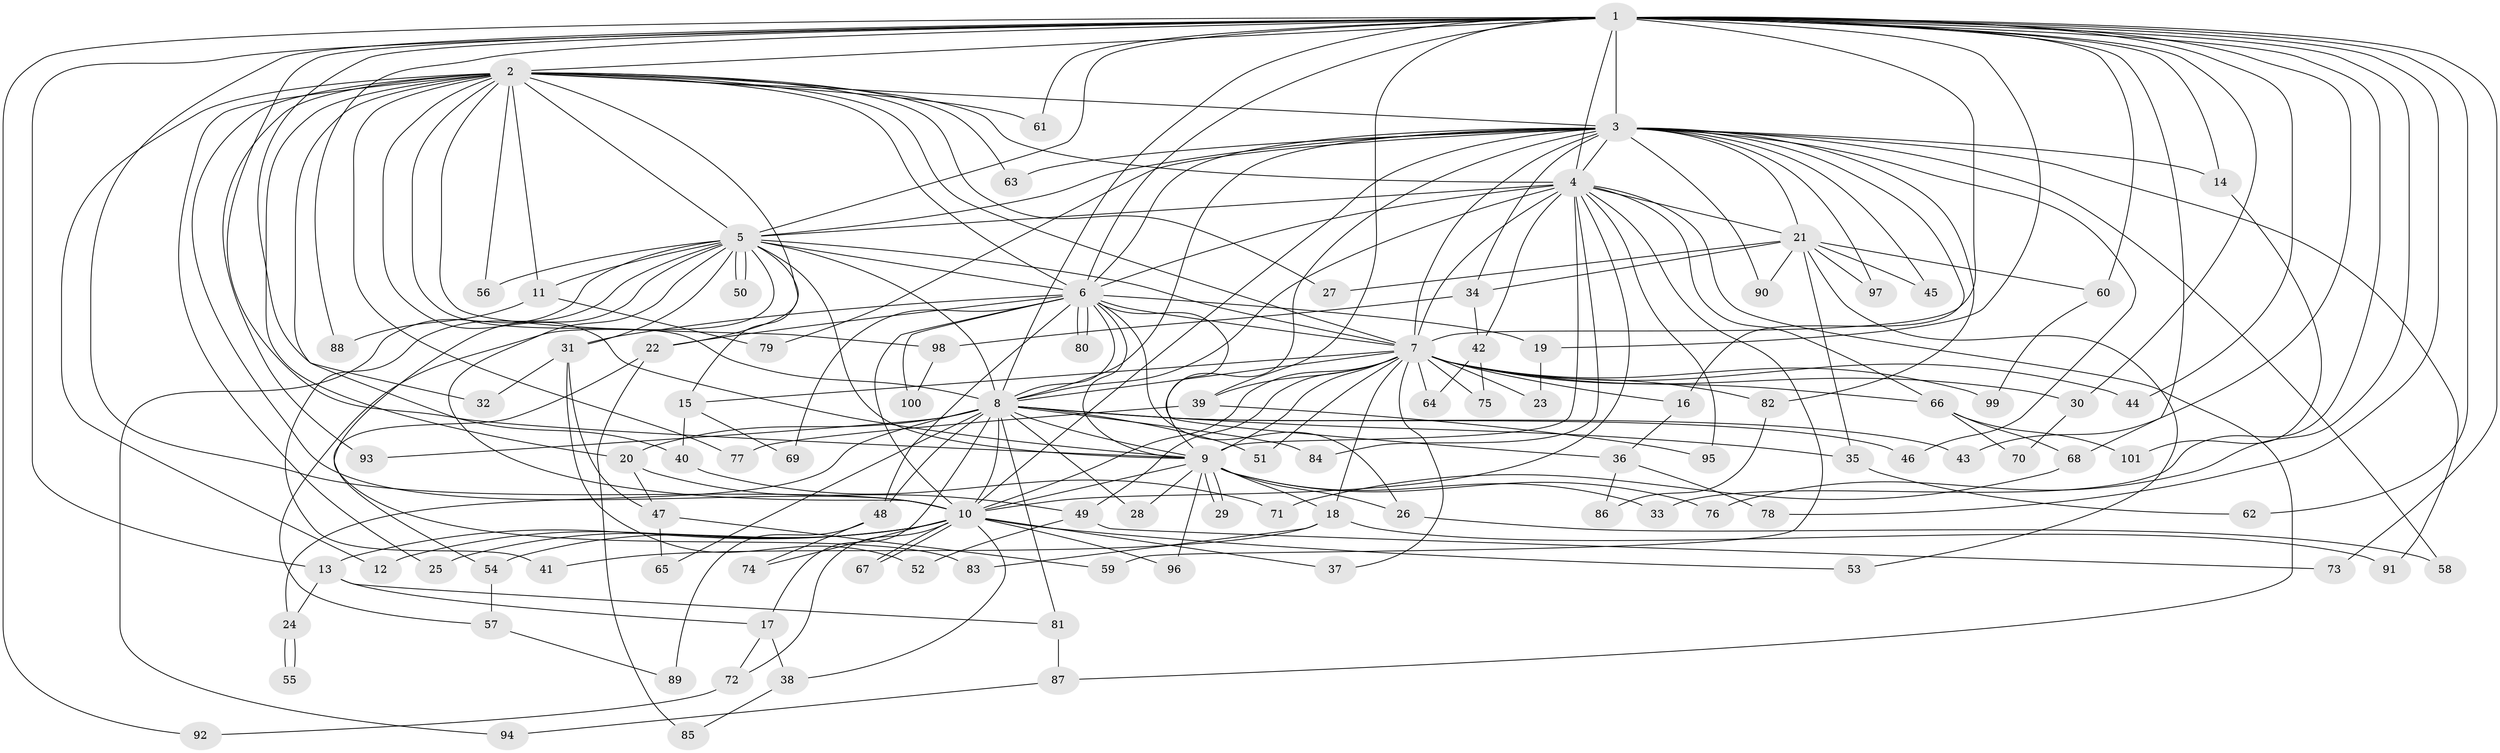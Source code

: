 // coarse degree distribution, {26: 0.014285714285714285, 22: 0.014285714285714285, 18: 0.014285714285714285, 15: 0.014285714285714285, 33: 0.014285714285714285, 17: 0.014285714285714285, 20: 0.014285714285714285, 14: 0.014285714285714285, 19: 0.014285714285714285, 4: 0.14285714285714285, 2: 0.4857142857142857, 5: 0.07142857142857142, 3: 0.15714285714285714, 8: 0.014285714285714285}
// Generated by graph-tools (version 1.1) at 2025/17/03/04/25 18:17:54]
// undirected, 101 vertices, 227 edges
graph export_dot {
graph [start="1"]
  node [color=gray90,style=filled];
  1;
  2;
  3;
  4;
  5;
  6;
  7;
  8;
  9;
  10;
  11;
  12;
  13;
  14;
  15;
  16;
  17;
  18;
  19;
  20;
  21;
  22;
  23;
  24;
  25;
  26;
  27;
  28;
  29;
  30;
  31;
  32;
  33;
  34;
  35;
  36;
  37;
  38;
  39;
  40;
  41;
  42;
  43;
  44;
  45;
  46;
  47;
  48;
  49;
  50;
  51;
  52;
  53;
  54;
  55;
  56;
  57;
  58;
  59;
  60;
  61;
  62;
  63;
  64;
  65;
  66;
  67;
  68;
  69;
  70;
  71;
  72;
  73;
  74;
  75;
  76;
  77;
  78;
  79;
  80;
  81;
  82;
  83;
  84;
  85;
  86;
  87;
  88;
  89;
  90;
  91;
  92;
  93;
  94;
  95;
  96;
  97;
  98;
  99;
  100;
  101;
  1 -- 2;
  1 -- 3;
  1 -- 4;
  1 -- 5;
  1 -- 6;
  1 -- 7;
  1 -- 8;
  1 -- 9;
  1 -- 10;
  1 -- 13;
  1 -- 14;
  1 -- 19;
  1 -- 30;
  1 -- 32;
  1 -- 33;
  1 -- 39;
  1 -- 43;
  1 -- 44;
  1 -- 60;
  1 -- 61;
  1 -- 62;
  1 -- 68;
  1 -- 73;
  1 -- 76;
  1 -- 78;
  1 -- 88;
  1 -- 92;
  2 -- 3;
  2 -- 4;
  2 -- 5;
  2 -- 6;
  2 -- 7;
  2 -- 8;
  2 -- 9;
  2 -- 10;
  2 -- 11;
  2 -- 12;
  2 -- 20;
  2 -- 22;
  2 -- 25;
  2 -- 27;
  2 -- 40;
  2 -- 56;
  2 -- 61;
  2 -- 63;
  2 -- 77;
  2 -- 93;
  2 -- 98;
  3 -- 4;
  3 -- 5;
  3 -- 6;
  3 -- 7;
  3 -- 8;
  3 -- 9;
  3 -- 10;
  3 -- 14;
  3 -- 16;
  3 -- 21;
  3 -- 34;
  3 -- 45;
  3 -- 46;
  3 -- 58;
  3 -- 63;
  3 -- 79;
  3 -- 82;
  3 -- 90;
  3 -- 91;
  3 -- 97;
  4 -- 5;
  4 -- 6;
  4 -- 7;
  4 -- 8;
  4 -- 9;
  4 -- 10;
  4 -- 21;
  4 -- 42;
  4 -- 59;
  4 -- 66;
  4 -- 84;
  4 -- 87;
  4 -- 95;
  5 -- 6;
  5 -- 7;
  5 -- 8;
  5 -- 9;
  5 -- 10;
  5 -- 11;
  5 -- 15;
  5 -- 31;
  5 -- 41;
  5 -- 50;
  5 -- 50;
  5 -- 56;
  5 -- 57;
  5 -- 83;
  5 -- 94;
  6 -- 7;
  6 -- 8;
  6 -- 9;
  6 -- 10;
  6 -- 19;
  6 -- 22;
  6 -- 26;
  6 -- 31;
  6 -- 36;
  6 -- 48;
  6 -- 69;
  6 -- 80;
  6 -- 80;
  6 -- 100;
  7 -- 8;
  7 -- 9;
  7 -- 10;
  7 -- 15;
  7 -- 16;
  7 -- 18;
  7 -- 23;
  7 -- 30;
  7 -- 37;
  7 -- 39;
  7 -- 44;
  7 -- 49;
  7 -- 51;
  7 -- 64;
  7 -- 66;
  7 -- 75;
  7 -- 82;
  7 -- 99;
  8 -- 9;
  8 -- 10;
  8 -- 17;
  8 -- 20;
  8 -- 24;
  8 -- 28;
  8 -- 35;
  8 -- 43;
  8 -- 46;
  8 -- 48;
  8 -- 51;
  8 -- 65;
  8 -- 81;
  8 -- 84;
  8 -- 93;
  9 -- 10;
  9 -- 18;
  9 -- 26;
  9 -- 28;
  9 -- 29;
  9 -- 29;
  9 -- 33;
  9 -- 76;
  9 -- 96;
  10 -- 12;
  10 -- 13;
  10 -- 25;
  10 -- 37;
  10 -- 38;
  10 -- 53;
  10 -- 54;
  10 -- 67;
  10 -- 67;
  10 -- 72;
  10 -- 74;
  10 -- 96;
  11 -- 79;
  11 -- 88;
  13 -- 17;
  13 -- 24;
  13 -- 81;
  14 -- 101;
  15 -- 40;
  15 -- 69;
  16 -- 36;
  17 -- 38;
  17 -- 72;
  18 -- 41;
  18 -- 83;
  18 -- 91;
  19 -- 23;
  20 -- 47;
  20 -- 49;
  21 -- 27;
  21 -- 34;
  21 -- 35;
  21 -- 45;
  21 -- 53;
  21 -- 60;
  21 -- 90;
  21 -- 97;
  22 -- 54;
  22 -- 85;
  24 -- 55;
  24 -- 55;
  26 -- 58;
  30 -- 70;
  31 -- 32;
  31 -- 47;
  31 -- 52;
  34 -- 42;
  34 -- 98;
  35 -- 62;
  36 -- 78;
  36 -- 86;
  38 -- 85;
  39 -- 77;
  39 -- 95;
  40 -- 71;
  42 -- 64;
  42 -- 75;
  47 -- 59;
  47 -- 65;
  48 -- 74;
  48 -- 89;
  49 -- 52;
  49 -- 73;
  54 -- 57;
  57 -- 89;
  60 -- 99;
  66 -- 68;
  66 -- 70;
  66 -- 101;
  68 -- 71;
  72 -- 92;
  81 -- 87;
  82 -- 86;
  87 -- 94;
  98 -- 100;
}
